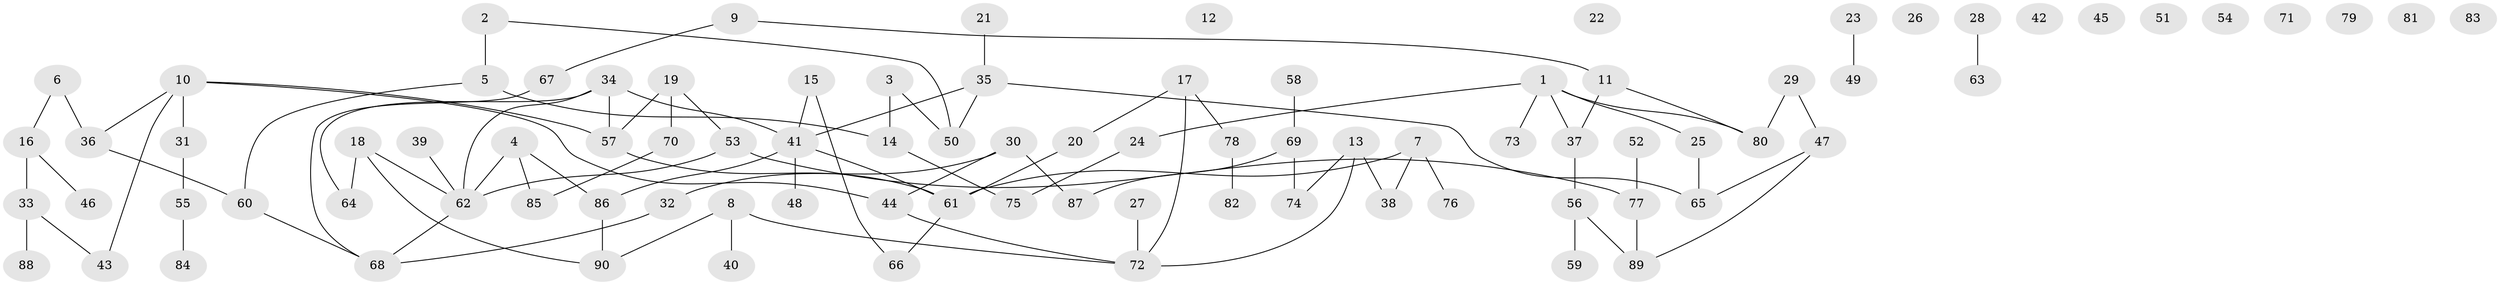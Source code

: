 // Generated by graph-tools (version 1.1) at 2025/49/03/09/25 03:49:07]
// undirected, 90 vertices, 98 edges
graph export_dot {
graph [start="1"]
  node [color=gray90,style=filled];
  1;
  2;
  3;
  4;
  5;
  6;
  7;
  8;
  9;
  10;
  11;
  12;
  13;
  14;
  15;
  16;
  17;
  18;
  19;
  20;
  21;
  22;
  23;
  24;
  25;
  26;
  27;
  28;
  29;
  30;
  31;
  32;
  33;
  34;
  35;
  36;
  37;
  38;
  39;
  40;
  41;
  42;
  43;
  44;
  45;
  46;
  47;
  48;
  49;
  50;
  51;
  52;
  53;
  54;
  55;
  56;
  57;
  58;
  59;
  60;
  61;
  62;
  63;
  64;
  65;
  66;
  67;
  68;
  69;
  70;
  71;
  72;
  73;
  74;
  75;
  76;
  77;
  78;
  79;
  80;
  81;
  82;
  83;
  84;
  85;
  86;
  87;
  88;
  89;
  90;
  1 -- 24;
  1 -- 25;
  1 -- 37;
  1 -- 73;
  1 -- 80;
  2 -- 5;
  2 -- 50;
  3 -- 14;
  3 -- 50;
  4 -- 62;
  4 -- 85;
  4 -- 86;
  5 -- 14;
  5 -- 60;
  6 -- 16;
  6 -- 36;
  7 -- 38;
  7 -- 61;
  7 -- 76;
  8 -- 40;
  8 -- 72;
  8 -- 90;
  9 -- 11;
  9 -- 67;
  10 -- 31;
  10 -- 36;
  10 -- 43;
  10 -- 44;
  10 -- 57;
  11 -- 37;
  11 -- 80;
  13 -- 38;
  13 -- 72;
  13 -- 74;
  14 -- 75;
  15 -- 41;
  15 -- 66;
  16 -- 33;
  16 -- 46;
  17 -- 20;
  17 -- 72;
  17 -- 78;
  18 -- 62;
  18 -- 64;
  18 -- 90;
  19 -- 53;
  19 -- 57;
  19 -- 70;
  20 -- 61;
  21 -- 35;
  23 -- 49;
  24 -- 75;
  25 -- 65;
  27 -- 72;
  28 -- 63;
  29 -- 47;
  29 -- 80;
  30 -- 32;
  30 -- 44;
  30 -- 87;
  31 -- 55;
  32 -- 68;
  33 -- 43;
  33 -- 88;
  34 -- 41;
  34 -- 57;
  34 -- 62;
  34 -- 64;
  35 -- 41;
  35 -- 50;
  35 -- 65;
  36 -- 60;
  37 -- 56;
  39 -- 62;
  41 -- 48;
  41 -- 61;
  41 -- 86;
  44 -- 72;
  47 -- 65;
  47 -- 89;
  52 -- 77;
  53 -- 62;
  53 -- 77;
  55 -- 84;
  56 -- 59;
  56 -- 89;
  57 -- 61;
  58 -- 69;
  60 -- 68;
  61 -- 66;
  62 -- 68;
  67 -- 68;
  69 -- 74;
  69 -- 87;
  70 -- 85;
  77 -- 89;
  78 -- 82;
  86 -- 90;
}

